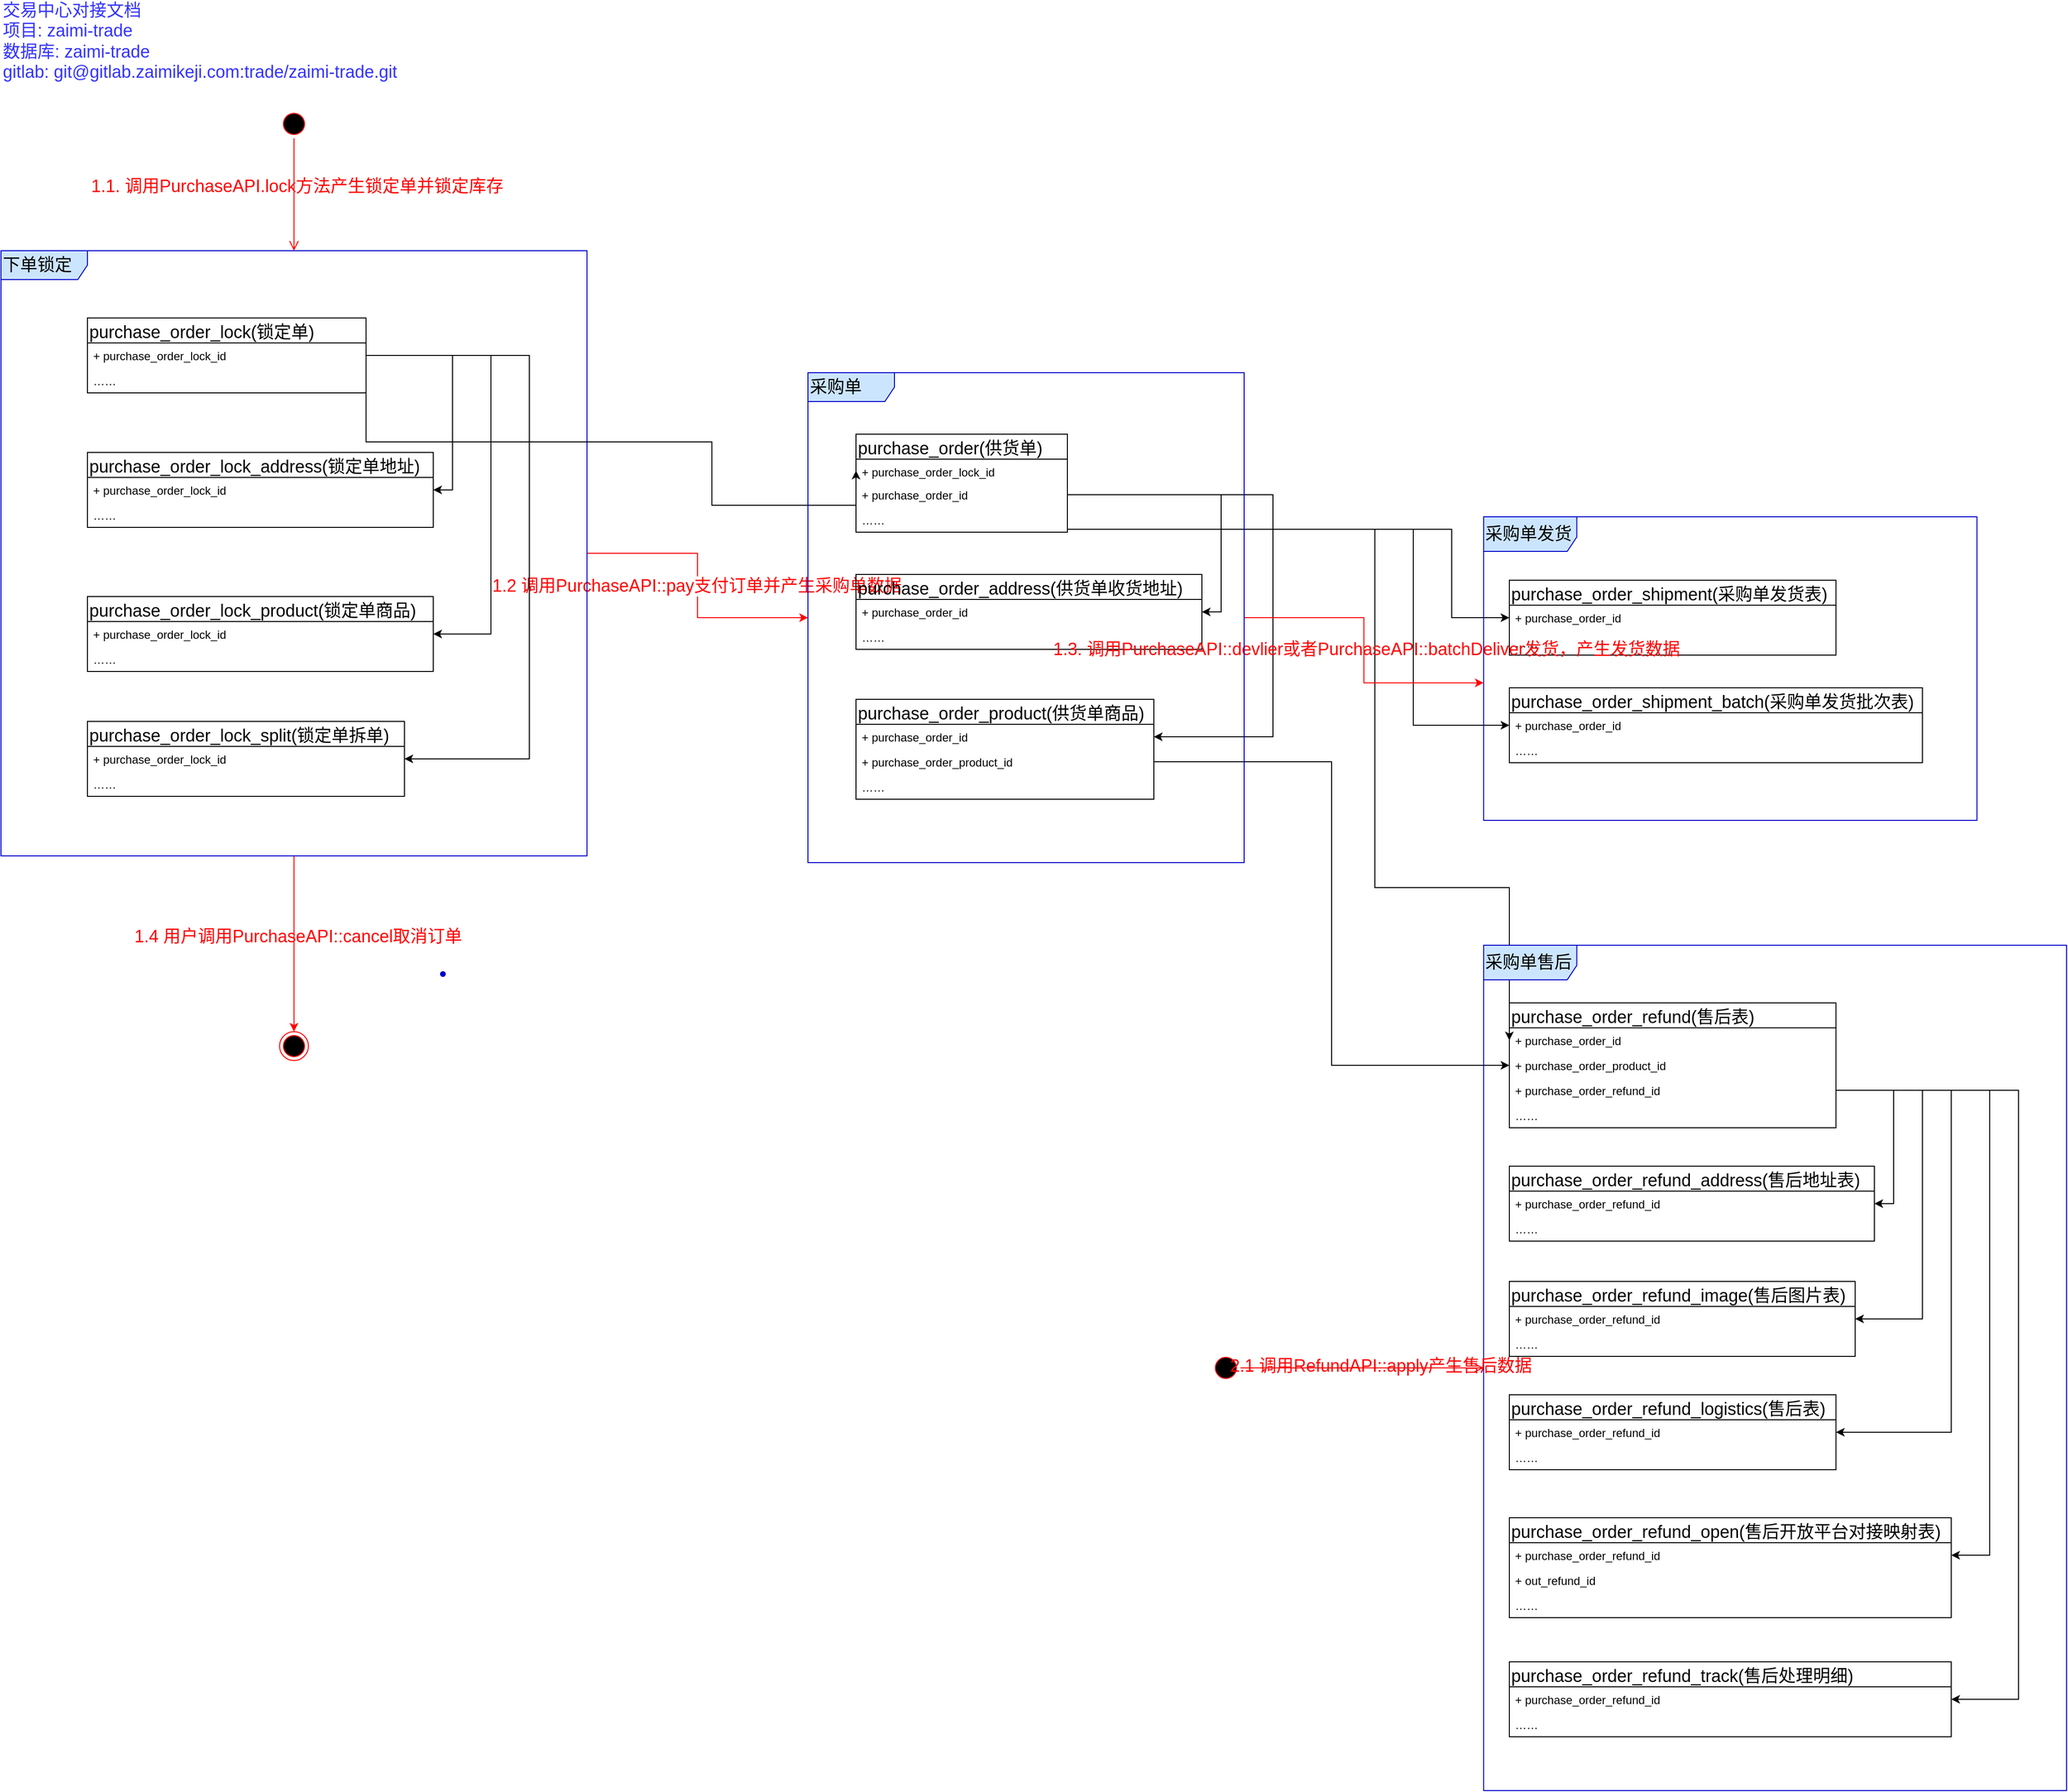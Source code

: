<mxfile version="14.6.6" type="github">
  <diagram id="8cNXlBiLXLBAkxZQb8D8" name="Page-1">
    <mxGraphModel dx="1422" dy="1931" grid="1" gridSize="10" guides="1" tooltips="1" connect="1" arrows="1" fold="1" page="1" pageScale="1" pageWidth="827" pageHeight="1169" math="0" shadow="0">
      <root>
        <mxCell id="0" />
        <mxCell id="1" parent="0" />
        <mxCell id="ihgOOm5gKKsvJmpZFbWJ-138" value="" style="edgeStyle=orthogonalEdgeStyle;rounded=0;orthogonalLoop=1;jettySize=auto;html=1;fontSize=18;fontColor=#FF0000;entryX=0.5;entryY=0;entryDx=0;entryDy=0;strokeColor=#FF0000;" edge="1" parent="1" source="ihgOOm5gKKsvJmpZFbWJ-119" target="ihgOOm5gKKsvJmpZFbWJ-135">
          <mxGeometry relative="1" as="geometry" />
        </mxCell>
        <mxCell id="ihgOOm5gKKsvJmpZFbWJ-139" value="1.4 用户调用PurchaseAPI::cancel取消订单" style="edgeLabel;html=1;align=center;verticalAlign=middle;resizable=0;points=[];fontSize=18;fontColor=#FF0000;labelBackgroundColor=none;" vertex="1" connectable="0" parent="ihgOOm5gKKsvJmpZFbWJ-138">
          <mxGeometry x="-0.09" y="3" relative="1" as="geometry">
            <mxPoint x="1" as="offset" />
          </mxGeometry>
        </mxCell>
        <mxCell id="ihgOOm5gKKsvJmpZFbWJ-148" style="edgeStyle=orthogonalEdgeStyle;rounded=0;orthogonalLoop=1;jettySize=auto;html=1;fontSize=18;fontColor=#FF0000;strokeColor=#FF0000;" edge="1" parent="1" source="ihgOOm5gKKsvJmpZFbWJ-119" target="ihgOOm5gKKsvJmpZFbWJ-120">
          <mxGeometry relative="1" as="geometry" />
        </mxCell>
        <mxCell id="ihgOOm5gKKsvJmpZFbWJ-149" value="1.2 调用PurchaseAPI::pay支付订单并产生采购单数据" style="edgeLabel;html=1;align=center;verticalAlign=middle;resizable=0;points=[];fontSize=18;fontColor=#FF0000;" vertex="1" connectable="0" parent="ihgOOm5gKKsvJmpZFbWJ-148">
          <mxGeometry x="0.062" y="-1" relative="1" as="geometry">
            <mxPoint y="-9" as="offset" />
          </mxGeometry>
        </mxCell>
        <mxCell id="ihgOOm5gKKsvJmpZFbWJ-119" value="下单锁定" style="shape=umlFrame;whiteSpace=wrap;html=1;fontSize=18;align=left;strokeColor=#0000CC;width=90;height=30;fillColor=#CCE5FF;" vertex="1" parent="1">
          <mxGeometry x="60" y="-803" width="610" height="630" as="geometry" />
        </mxCell>
        <mxCell id="86TAuo0AVCAtvqethzrD-2" value="交易中心对接文档&lt;br&gt;项目: zaimi-trade&lt;br&gt;数据库: zaimi-trade&lt;br&gt;gitlab:&amp;nbsp;git@gitlab.zaimikeji.com:trade/zaimi-trade.git&lt;br&gt;&lt;div&gt;&lt;br&gt;&lt;/div&gt;" style="text;html=1;strokeColor=none;fillColor=none;align=left;verticalAlign=middle;whiteSpace=wrap;rounded=0;fontSize=18;fontColor=#3333FF;" parent="1" vertex="1">
          <mxGeometry x="60" y="-1020" width="560" height="20" as="geometry" />
        </mxCell>
        <mxCell id="86TAuo0AVCAtvqethzrD-15" value="purchase_order(供货单)" style="swimlane;fontStyle=0;childLayout=stackLayout;horizontal=1;startSize=26;fillColor=none;horizontalStack=0;resizeParent=1;resizeParentMax=0;resizeLast=0;collapsible=1;marginBottom=0;fontSize=18;fontColor=#000000;align=left;" parent="1" vertex="1">
          <mxGeometry x="950" y="-612" width="220" height="102" as="geometry" />
        </mxCell>
        <mxCell id="86TAuo0AVCAtvqethzrD-16" value="+ purchase_order_lock_id" style="text;strokeColor=none;fillColor=none;align=left;verticalAlign=top;spacingLeft=4;spacingRight=4;overflow=hidden;rotatable=0;points=[[0,0.5],[1,0.5]];portConstraint=eastwest;" parent="86TAuo0AVCAtvqethzrD-15" vertex="1">
          <mxGeometry y="26" width="220" height="24" as="geometry" />
        </mxCell>
        <mxCell id="86TAuo0AVCAtvqethzrD-17" value="+ purchase_order_id" style="text;strokeColor=none;fillColor=none;align=left;verticalAlign=top;spacingLeft=4;spacingRight=4;overflow=hidden;rotatable=0;points=[[0,0.5],[1,0.5]];portConstraint=eastwest;" parent="86TAuo0AVCAtvqethzrD-15" vertex="1">
          <mxGeometry y="50" width="220" height="26" as="geometry" />
        </mxCell>
        <mxCell id="86TAuo0AVCAtvqethzrD-18" value="……" style="text;strokeColor=none;fillColor=none;align=left;verticalAlign=top;spacingLeft=4;spacingRight=4;overflow=hidden;rotatable=0;points=[[0,0.5],[1,0.5]];portConstraint=eastwest;" parent="86TAuo0AVCAtvqethzrD-15" vertex="1">
          <mxGeometry y="76" width="220" height="26" as="geometry" />
        </mxCell>
        <mxCell id="86TAuo0AVCAtvqethzrD-19" value="purchase_order_lock_address(锁定单地址)" style="swimlane;fontStyle=0;childLayout=stackLayout;horizontal=1;startSize=26;fillColor=none;horizontalStack=0;resizeParent=1;resizeParentMax=0;resizeLast=0;collapsible=1;marginBottom=0;fontSize=18;fontColor=#000000;align=left;" parent="1" vertex="1">
          <mxGeometry x="150" y="-593" width="360" height="78" as="geometry" />
        </mxCell>
        <mxCell id="86TAuo0AVCAtvqethzrD-20" value="+ purchase_order_lock_id" style="text;strokeColor=none;fillColor=none;align=left;verticalAlign=top;spacingLeft=4;spacingRight=4;overflow=hidden;rotatable=0;points=[[0,0.5],[1,0.5]];portConstraint=eastwest;" parent="86TAuo0AVCAtvqethzrD-19" vertex="1">
          <mxGeometry y="26" width="360" height="26" as="geometry" />
        </mxCell>
        <mxCell id="86TAuo0AVCAtvqethzrD-61" value="……" style="text;strokeColor=none;fillColor=none;align=left;verticalAlign=top;spacingLeft=4;spacingRight=4;overflow=hidden;rotatable=0;points=[[0,0.5],[1,0.5]];portConstraint=eastwest;" parent="86TAuo0AVCAtvqethzrD-19" vertex="1">
          <mxGeometry y="52" width="360" height="26" as="geometry" />
        </mxCell>
        <mxCell id="86TAuo0AVCAtvqethzrD-23" value="purchase_order_lock_split(锁定单拆单)" style="swimlane;fontStyle=0;childLayout=stackLayout;horizontal=1;startSize=26;fillColor=none;horizontalStack=0;resizeParent=1;resizeParentMax=0;resizeLast=0;collapsible=1;marginBottom=0;fontSize=18;fontColor=#000000;align=left;" parent="1" vertex="1">
          <mxGeometry x="150" y="-313" width="330" height="78" as="geometry" />
        </mxCell>
        <mxCell id="86TAuo0AVCAtvqethzrD-24" value="+ purchase_order_lock_id" style="text;strokeColor=none;fillColor=none;align=left;verticalAlign=top;spacingLeft=4;spacingRight=4;overflow=hidden;rotatable=0;points=[[0,0.5],[1,0.5]];portConstraint=eastwest;" parent="86TAuo0AVCAtvqethzrD-23" vertex="1">
          <mxGeometry y="26" width="330" height="26" as="geometry" />
        </mxCell>
        <mxCell id="ihgOOm5gKKsvJmpZFbWJ-3" value="……" style="text;strokeColor=none;fillColor=none;align=left;verticalAlign=top;spacingLeft=4;spacingRight=4;overflow=hidden;rotatable=0;points=[[0,0.5],[1,0.5]];portConstraint=eastwest;" vertex="1" parent="86TAuo0AVCAtvqethzrD-23">
          <mxGeometry y="52" width="330" height="26" as="geometry" />
        </mxCell>
        <mxCell id="86TAuo0AVCAtvqethzrD-27" value="purchase_order_address(供货单收货地址)" style="swimlane;fontStyle=0;childLayout=stackLayout;horizontal=1;startSize=26;fillColor=none;horizontalStack=0;resizeParent=1;resizeParentMax=0;resizeLast=0;collapsible=1;marginBottom=0;fontSize=18;fontColor=#000000;align=left;" parent="1" vertex="1">
          <mxGeometry x="950" y="-466" width="360" height="78" as="geometry" />
        </mxCell>
        <mxCell id="86TAuo0AVCAtvqethzrD-28" value="+ purchase_order_id" style="text;strokeColor=none;fillColor=none;align=left;verticalAlign=top;spacingLeft=4;spacingRight=4;overflow=hidden;rotatable=0;points=[[0,0.5],[1,0.5]];portConstraint=eastwest;" parent="86TAuo0AVCAtvqethzrD-27" vertex="1">
          <mxGeometry y="26" width="360" height="26" as="geometry" />
        </mxCell>
        <mxCell id="86TAuo0AVCAtvqethzrD-29" value="……" style="text;strokeColor=none;fillColor=none;align=left;verticalAlign=top;spacingLeft=4;spacingRight=4;overflow=hidden;rotatable=0;points=[[0,0.5],[1,0.5]];portConstraint=eastwest;" parent="86TAuo0AVCAtvqethzrD-27" vertex="1">
          <mxGeometry y="52" width="360" height="26" as="geometry" />
        </mxCell>
        <mxCell id="86TAuo0AVCAtvqethzrD-35" value="purchase_order_product(供货单商品)" style="swimlane;fontStyle=0;childLayout=stackLayout;horizontal=1;startSize=26;fillColor=none;horizontalStack=0;resizeParent=1;resizeParentMax=0;resizeLast=0;collapsible=1;marginBottom=0;fontSize=18;fontColor=#000000;align=left;" parent="1" vertex="1">
          <mxGeometry x="950" y="-336" width="310" height="104" as="geometry" />
        </mxCell>
        <mxCell id="86TAuo0AVCAtvqethzrD-36" value="+ purchase_order_id" style="text;strokeColor=none;fillColor=none;align=left;verticalAlign=top;spacingLeft=4;spacingRight=4;overflow=hidden;rotatable=0;points=[[0,0.5],[1,0.5]];portConstraint=eastwest;" parent="86TAuo0AVCAtvqethzrD-35" vertex="1">
          <mxGeometry y="26" width="310" height="26" as="geometry" />
        </mxCell>
        <mxCell id="ihgOOm5gKKsvJmpZFbWJ-5" value="+ purchase_order_product_id" style="text;strokeColor=none;fillColor=none;align=left;verticalAlign=top;spacingLeft=4;spacingRight=4;overflow=hidden;rotatable=0;points=[[0,0.5],[1,0.5]];portConstraint=eastwest;" vertex="1" parent="86TAuo0AVCAtvqethzrD-35">
          <mxGeometry y="52" width="310" height="26" as="geometry" />
        </mxCell>
        <mxCell id="ihgOOm5gKKsvJmpZFbWJ-4" value="……" style="text;strokeColor=none;fillColor=none;align=left;verticalAlign=top;spacingLeft=4;spacingRight=4;overflow=hidden;rotatable=0;points=[[0,0.5],[1,0.5]];portConstraint=eastwest;" vertex="1" parent="86TAuo0AVCAtvqethzrD-35">
          <mxGeometry y="78" width="310" height="26" as="geometry" />
        </mxCell>
        <mxCell id="86TAuo0AVCAtvqethzrD-39" value="purchase_order_lock(锁定单)" style="swimlane;fontStyle=0;childLayout=stackLayout;horizontal=1;startSize=26;fillColor=none;horizontalStack=0;resizeParent=1;resizeParentMax=0;resizeLast=0;collapsible=1;marginBottom=0;fontSize=18;fontColor=#000000;align=left;" parent="1" vertex="1">
          <mxGeometry x="150" y="-733" width="290" height="78" as="geometry" />
        </mxCell>
        <mxCell id="86TAuo0AVCAtvqethzrD-40" value="+ purchase_order_lock_id" style="text;strokeColor=none;fillColor=none;align=left;verticalAlign=top;spacingLeft=4;spacingRight=4;overflow=hidden;rotatable=0;points=[[0,0.5],[1,0.5]];portConstraint=eastwest;" parent="86TAuo0AVCAtvqethzrD-39" vertex="1">
          <mxGeometry y="26" width="290" height="26" as="geometry" />
        </mxCell>
        <mxCell id="86TAuo0AVCAtvqethzrD-59" value="……" style="text;strokeColor=none;fillColor=none;align=left;verticalAlign=top;spacingLeft=4;spacingRight=4;overflow=hidden;rotatable=0;points=[[0,0.5],[1,0.5]];portConstraint=eastwest;" parent="86TAuo0AVCAtvqethzrD-39" vertex="1">
          <mxGeometry y="52" width="290" height="26" as="geometry" />
        </mxCell>
        <mxCell id="86TAuo0AVCAtvqethzrD-43" value="purchase_order_lock_product(锁定单商品)" style="swimlane;fontStyle=0;childLayout=stackLayout;horizontal=1;startSize=26;fillColor=none;horizontalStack=0;resizeParent=1;resizeParentMax=0;resizeLast=0;collapsible=1;marginBottom=0;fontSize=18;fontColor=#000000;align=left;" parent="1" vertex="1">
          <mxGeometry x="150" y="-443" width="360" height="78" as="geometry" />
        </mxCell>
        <mxCell id="86TAuo0AVCAtvqethzrD-44" value="+ purchase_order_lock_id" style="text;strokeColor=none;fillColor=none;align=left;verticalAlign=top;spacingLeft=4;spacingRight=4;overflow=hidden;rotatable=0;points=[[0,0.5],[1,0.5]];portConstraint=eastwest;" parent="86TAuo0AVCAtvqethzrD-43" vertex="1">
          <mxGeometry y="26" width="360" height="26" as="geometry" />
        </mxCell>
        <mxCell id="ihgOOm5gKKsvJmpZFbWJ-1" value="……" style="text;strokeColor=none;fillColor=none;align=left;verticalAlign=top;spacingLeft=4;spacingRight=4;overflow=hidden;rotatable=0;points=[[0,0.5],[1,0.5]];portConstraint=eastwest;" vertex="1" parent="86TAuo0AVCAtvqethzrD-43">
          <mxGeometry y="52" width="360" height="26" as="geometry" />
        </mxCell>
        <mxCell id="86TAuo0AVCAtvqethzrD-47" value="purchase_order_shipment_batch(采购单发货批次表)" style="swimlane;fontStyle=0;childLayout=stackLayout;horizontal=1;startSize=26;fillColor=none;horizontalStack=0;resizeParent=1;resizeParentMax=0;resizeLast=0;collapsible=1;marginBottom=0;fontSize=18;fontColor=#000000;align=left;" parent="1" vertex="1">
          <mxGeometry x="1630" y="-348" width="430" height="78" as="geometry" />
        </mxCell>
        <mxCell id="86TAuo0AVCAtvqethzrD-48" value="+ purchase_order_id" style="text;strokeColor=none;fillColor=none;align=left;verticalAlign=top;spacingLeft=4;spacingRight=4;overflow=hidden;rotatable=0;points=[[0,0.5],[1,0.5]];portConstraint=eastwest;" parent="86TAuo0AVCAtvqethzrD-47" vertex="1">
          <mxGeometry y="26" width="430" height="26" as="geometry" />
        </mxCell>
        <mxCell id="86TAuo0AVCAtvqethzrD-50" value="……" style="text;strokeColor=none;fillColor=none;align=left;verticalAlign=top;spacingLeft=4;spacingRight=4;overflow=hidden;rotatable=0;points=[[0,0.5],[1,0.5]];portConstraint=eastwest;" parent="86TAuo0AVCAtvqethzrD-47" vertex="1">
          <mxGeometry y="52" width="430" height="26" as="geometry" />
        </mxCell>
        <mxCell id="86TAuo0AVCAtvqethzrD-51" value="purchase_order_shipment(采购单发货表)" style="swimlane;fontStyle=0;childLayout=stackLayout;horizontal=1;startSize=26;fillColor=none;horizontalStack=0;resizeParent=1;resizeParentMax=0;resizeLast=0;collapsible=1;marginBottom=0;fontSize=18;fontColor=#000000;align=left;" parent="1" vertex="1">
          <mxGeometry x="1630" y="-460" width="340" height="78" as="geometry" />
        </mxCell>
        <mxCell id="86TAuo0AVCAtvqethzrD-52" value="+ purchase_order_id" style="text;strokeColor=none;fillColor=none;align=left;verticalAlign=top;spacingLeft=4;spacingRight=4;overflow=hidden;rotatable=0;points=[[0,0.5],[1,0.5]];portConstraint=eastwest;" parent="86TAuo0AVCAtvqethzrD-51" vertex="1">
          <mxGeometry y="26" width="340" height="26" as="geometry" />
        </mxCell>
        <mxCell id="ihgOOm5gKKsvJmpZFbWJ-6" value="……" style="text;strokeColor=none;fillColor=none;align=left;verticalAlign=top;spacingLeft=4;spacingRight=4;overflow=hidden;rotatable=0;points=[[0,0.5],[1,0.5]];portConstraint=eastwest;" vertex="1" parent="86TAuo0AVCAtvqethzrD-51">
          <mxGeometry y="52" width="340" height="26" as="geometry" />
        </mxCell>
        <mxCell id="ihgOOm5gKKsvJmpZFbWJ-11" value="purchase_order_refund(售后表)" style="swimlane;fontStyle=0;childLayout=stackLayout;horizontal=1;startSize=26;fillColor=none;horizontalStack=0;resizeParent=1;resizeParentMax=0;resizeLast=0;collapsible=1;marginBottom=0;fontSize=18;align=left;" vertex="1" parent="1">
          <mxGeometry x="1630" y="-20" width="340" height="130" as="geometry" />
        </mxCell>
        <mxCell id="ihgOOm5gKKsvJmpZFbWJ-12" value="+ purchase_order_id" style="text;strokeColor=none;fillColor=none;align=left;verticalAlign=top;spacingLeft=4;spacingRight=4;overflow=hidden;rotatable=0;points=[[0,0.5],[1,0.5]];portConstraint=eastwest;" vertex="1" parent="ihgOOm5gKKsvJmpZFbWJ-11">
          <mxGeometry y="26" width="340" height="26" as="geometry" />
        </mxCell>
        <mxCell id="ihgOOm5gKKsvJmpZFbWJ-13" value="+ purchase_order_product_id" style="text;strokeColor=none;fillColor=none;align=left;verticalAlign=top;spacingLeft=4;spacingRight=4;overflow=hidden;rotatable=0;points=[[0,0.5],[1,0.5]];portConstraint=eastwest;" vertex="1" parent="ihgOOm5gKKsvJmpZFbWJ-11">
          <mxGeometry y="52" width="340" height="26" as="geometry" />
        </mxCell>
        <mxCell id="ihgOOm5gKKsvJmpZFbWJ-71" value="+ purchase_order_refund_id" style="text;strokeColor=none;fillColor=none;align=left;verticalAlign=top;spacingLeft=4;spacingRight=4;overflow=hidden;rotatable=0;points=[[0,0.5],[1,0.5]];portConstraint=eastwest;" vertex="1" parent="ihgOOm5gKKsvJmpZFbWJ-11">
          <mxGeometry y="78" width="340" height="26" as="geometry" />
        </mxCell>
        <mxCell id="ihgOOm5gKKsvJmpZFbWJ-72" value="……" style="text;strokeColor=none;fillColor=none;align=left;verticalAlign=top;spacingLeft=4;spacingRight=4;overflow=hidden;rotatable=0;points=[[0,0.5],[1,0.5]];portConstraint=eastwest;" vertex="1" parent="ihgOOm5gKKsvJmpZFbWJ-11">
          <mxGeometry y="104" width="340" height="26" as="geometry" />
        </mxCell>
        <mxCell id="ihgOOm5gKKsvJmpZFbWJ-73" value="purchase_order_refund_address(售后地址表)" style="swimlane;fontStyle=0;childLayout=stackLayout;horizontal=1;startSize=26;fillColor=none;horizontalStack=0;resizeParent=1;resizeParentMax=0;resizeLast=0;collapsible=1;marginBottom=0;fontSize=18;align=left;" vertex="1" parent="1">
          <mxGeometry x="1630" y="150" width="380" height="78" as="geometry" />
        </mxCell>
        <mxCell id="ihgOOm5gKKsvJmpZFbWJ-76" value="+ purchase_order_refund_id" style="text;strokeColor=none;fillColor=none;align=left;verticalAlign=top;spacingLeft=4;spacingRight=4;overflow=hidden;rotatable=0;points=[[0,0.5],[1,0.5]];portConstraint=eastwest;" vertex="1" parent="ihgOOm5gKKsvJmpZFbWJ-73">
          <mxGeometry y="26" width="380" height="26" as="geometry" />
        </mxCell>
        <mxCell id="ihgOOm5gKKsvJmpZFbWJ-77" value="……" style="text;strokeColor=none;fillColor=none;align=left;verticalAlign=top;spacingLeft=4;spacingRight=4;overflow=hidden;rotatable=0;points=[[0,0.5],[1,0.5]];portConstraint=eastwest;" vertex="1" parent="ihgOOm5gKKsvJmpZFbWJ-73">
          <mxGeometry y="52" width="380" height="26" as="geometry" />
        </mxCell>
        <mxCell id="ihgOOm5gKKsvJmpZFbWJ-78" value="purchase_order_refund_image(售后图片表)" style="swimlane;fontStyle=0;childLayout=stackLayout;horizontal=1;startSize=26;fillColor=none;horizontalStack=0;resizeParent=1;resizeParentMax=0;resizeLast=0;collapsible=1;marginBottom=0;fontSize=18;align=left;" vertex="1" parent="1">
          <mxGeometry x="1630" y="270" width="360" height="78" as="geometry" />
        </mxCell>
        <mxCell id="ihgOOm5gKKsvJmpZFbWJ-79" value="+ purchase_order_refund_id" style="text;strokeColor=none;fillColor=none;align=left;verticalAlign=top;spacingLeft=4;spacingRight=4;overflow=hidden;rotatable=0;points=[[0,0.5],[1,0.5]];portConstraint=eastwest;" vertex="1" parent="ihgOOm5gKKsvJmpZFbWJ-78">
          <mxGeometry y="26" width="360" height="26" as="geometry" />
        </mxCell>
        <mxCell id="ihgOOm5gKKsvJmpZFbWJ-82" value="……" style="text;strokeColor=none;fillColor=none;align=left;verticalAlign=top;spacingLeft=4;spacingRight=4;overflow=hidden;rotatable=0;points=[[0,0.5],[1,0.5]];portConstraint=eastwest;" vertex="1" parent="ihgOOm5gKKsvJmpZFbWJ-78">
          <mxGeometry y="52" width="360" height="26" as="geometry" />
        </mxCell>
        <mxCell id="ihgOOm5gKKsvJmpZFbWJ-83" value="purchase_order_refund_logistics(售后表)" style="swimlane;fontStyle=0;childLayout=stackLayout;horizontal=1;startSize=26;fillColor=none;horizontalStack=0;resizeParent=1;resizeParentMax=0;resizeLast=0;collapsible=1;marginBottom=0;fontSize=18;align=left;" vertex="1" parent="1">
          <mxGeometry x="1630" y="388" width="340" height="78" as="geometry" />
        </mxCell>
        <mxCell id="ihgOOm5gKKsvJmpZFbWJ-86" value="+ purchase_order_refund_id" style="text;strokeColor=none;fillColor=none;align=left;verticalAlign=top;spacingLeft=4;spacingRight=4;overflow=hidden;rotatable=0;points=[[0,0.5],[1,0.5]];portConstraint=eastwest;" vertex="1" parent="ihgOOm5gKKsvJmpZFbWJ-83">
          <mxGeometry y="26" width="340" height="26" as="geometry" />
        </mxCell>
        <mxCell id="ihgOOm5gKKsvJmpZFbWJ-87" value="……" style="text;strokeColor=none;fillColor=none;align=left;verticalAlign=top;spacingLeft=4;spacingRight=4;overflow=hidden;rotatable=0;points=[[0,0.5],[1,0.5]];portConstraint=eastwest;" vertex="1" parent="ihgOOm5gKKsvJmpZFbWJ-83">
          <mxGeometry y="52" width="340" height="26" as="geometry" />
        </mxCell>
        <mxCell id="ihgOOm5gKKsvJmpZFbWJ-88" value="purchase_order_refund_open(售后开放平台对接映射表)" style="swimlane;fontStyle=0;childLayout=stackLayout;horizontal=1;startSize=26;fillColor=none;horizontalStack=0;resizeParent=1;resizeParentMax=0;resizeLast=0;collapsible=1;marginBottom=0;fontSize=18;align=left;" vertex="1" parent="1">
          <mxGeometry x="1630" y="516" width="460" height="104" as="geometry" />
        </mxCell>
        <mxCell id="ihgOOm5gKKsvJmpZFbWJ-91" value="+ purchase_order_refund_id" style="text;strokeColor=none;fillColor=none;align=left;verticalAlign=top;spacingLeft=4;spacingRight=4;overflow=hidden;rotatable=0;points=[[0,0.5],[1,0.5]];portConstraint=eastwest;" vertex="1" parent="ihgOOm5gKKsvJmpZFbWJ-88">
          <mxGeometry y="26" width="460" height="26" as="geometry" />
        </mxCell>
        <mxCell id="ihgOOm5gKKsvJmpZFbWJ-93" value="+ out_refund_id" style="text;strokeColor=none;fillColor=none;align=left;verticalAlign=top;spacingLeft=4;spacingRight=4;overflow=hidden;rotatable=0;points=[[0,0.5],[1,0.5]];portConstraint=eastwest;" vertex="1" parent="ihgOOm5gKKsvJmpZFbWJ-88">
          <mxGeometry y="52" width="460" height="26" as="geometry" />
        </mxCell>
        <mxCell id="ihgOOm5gKKsvJmpZFbWJ-92" value="……" style="text;strokeColor=none;fillColor=none;align=left;verticalAlign=top;spacingLeft=4;spacingRight=4;overflow=hidden;rotatable=0;points=[[0,0.5],[1,0.5]];portConstraint=eastwest;" vertex="1" parent="ihgOOm5gKKsvJmpZFbWJ-88">
          <mxGeometry y="78" width="460" height="26" as="geometry" />
        </mxCell>
        <mxCell id="ihgOOm5gKKsvJmpZFbWJ-94" value="purchase_order_refund_track(售后处理明细)" style="swimlane;fontStyle=0;childLayout=stackLayout;horizontal=1;startSize=26;fillColor=none;horizontalStack=0;resizeParent=1;resizeParentMax=0;resizeLast=0;collapsible=1;marginBottom=0;fontSize=18;align=left;" vertex="1" parent="1">
          <mxGeometry x="1630" y="666" width="460" height="78" as="geometry" />
        </mxCell>
        <mxCell id="ihgOOm5gKKsvJmpZFbWJ-95" value="+ purchase_order_refund_id" style="text;strokeColor=none;fillColor=none;align=left;verticalAlign=top;spacingLeft=4;spacingRight=4;overflow=hidden;rotatable=0;points=[[0,0.5],[1,0.5]];portConstraint=eastwest;" vertex="1" parent="ihgOOm5gKKsvJmpZFbWJ-94">
          <mxGeometry y="26" width="460" height="26" as="geometry" />
        </mxCell>
        <mxCell id="ihgOOm5gKKsvJmpZFbWJ-97" value="……" style="text;strokeColor=none;fillColor=none;align=left;verticalAlign=top;spacingLeft=4;spacingRight=4;overflow=hidden;rotatable=0;points=[[0,0.5],[1,0.5]];portConstraint=eastwest;" vertex="1" parent="ihgOOm5gKKsvJmpZFbWJ-94">
          <mxGeometry y="52" width="460" height="26" as="geometry" />
        </mxCell>
        <mxCell id="ihgOOm5gKKsvJmpZFbWJ-99" style="edgeStyle=orthogonalEdgeStyle;rounded=0;orthogonalLoop=1;jettySize=auto;html=1;exitX=1;exitY=0.5;exitDx=0;exitDy=0;entryX=1;entryY=0.5;entryDx=0;entryDy=0;fontSize=18;" edge="1" parent="1" source="86TAuo0AVCAtvqethzrD-40" target="86TAuo0AVCAtvqethzrD-20">
          <mxGeometry relative="1" as="geometry" />
        </mxCell>
        <mxCell id="ihgOOm5gKKsvJmpZFbWJ-100" style="edgeStyle=orthogonalEdgeStyle;rounded=0;orthogonalLoop=1;jettySize=auto;html=1;exitX=1;exitY=0.5;exitDx=0;exitDy=0;entryX=1;entryY=0.5;entryDx=0;entryDy=0;fontSize=18;" edge="1" parent="1" source="86TAuo0AVCAtvqethzrD-40" target="86TAuo0AVCAtvqethzrD-44">
          <mxGeometry relative="1" as="geometry">
            <Array as="points">
              <mxPoint x="570" y="-694" />
              <mxPoint x="570" y="-404" />
            </Array>
          </mxGeometry>
        </mxCell>
        <mxCell id="ihgOOm5gKKsvJmpZFbWJ-101" style="edgeStyle=orthogonalEdgeStyle;rounded=0;orthogonalLoop=1;jettySize=auto;html=1;exitX=1;exitY=0.5;exitDx=0;exitDy=0;entryX=1;entryY=0.5;entryDx=0;entryDy=0;fontSize=18;" edge="1" parent="1" source="86TAuo0AVCAtvqethzrD-40" target="86TAuo0AVCAtvqethzrD-24">
          <mxGeometry relative="1" as="geometry">
            <Array as="points">
              <mxPoint x="610" y="-694" />
              <mxPoint x="610" y="-274" />
            </Array>
          </mxGeometry>
        </mxCell>
        <mxCell id="ihgOOm5gKKsvJmpZFbWJ-103" style="edgeStyle=orthogonalEdgeStyle;rounded=0;orthogonalLoop=1;jettySize=auto;html=1;exitX=1;exitY=0.5;exitDx=0;exitDy=0;entryX=1;entryY=0.5;entryDx=0;entryDy=0;fontSize=18;" edge="1" parent="1" source="86TAuo0AVCAtvqethzrD-17" target="86TAuo0AVCAtvqethzrD-28">
          <mxGeometry relative="1" as="geometry" />
        </mxCell>
        <mxCell id="ihgOOm5gKKsvJmpZFbWJ-107" style="edgeStyle=orthogonalEdgeStyle;rounded=0;orthogonalLoop=1;jettySize=auto;html=1;exitX=1;exitY=0.5;exitDx=0;exitDy=0;entryX=0;entryY=0.5;entryDx=0;entryDy=0;fontSize=18;" edge="1" parent="1" source="86TAuo0AVCAtvqethzrD-40" target="86TAuo0AVCAtvqethzrD-16">
          <mxGeometry relative="1" as="geometry">
            <Array as="points">
              <mxPoint x="800" y="-604" />
              <mxPoint x="800" y="-538" />
            </Array>
          </mxGeometry>
        </mxCell>
        <mxCell id="ihgOOm5gKKsvJmpZFbWJ-108" style="edgeStyle=orthogonalEdgeStyle;rounded=0;orthogonalLoop=1;jettySize=auto;html=1;exitX=1;exitY=0.5;exitDx=0;exitDy=0;entryX=1;entryY=0.5;entryDx=0;entryDy=0;fontSize=18;" edge="1" parent="1" source="86TAuo0AVCAtvqethzrD-17" target="86TAuo0AVCAtvqethzrD-36">
          <mxGeometry relative="1" as="geometry">
            <Array as="points">
              <mxPoint x="1384" y="-549" />
              <mxPoint x="1384" y="-297" />
            </Array>
          </mxGeometry>
        </mxCell>
        <mxCell id="ihgOOm5gKKsvJmpZFbWJ-109" style="edgeStyle=orthogonalEdgeStyle;rounded=0;orthogonalLoop=1;jettySize=auto;html=1;exitX=1;exitY=0.5;exitDx=0;exitDy=0;entryX=0;entryY=0.5;entryDx=0;entryDy=0;fontSize=18;" edge="1" parent="1" source="ihgOOm5gKKsvJmpZFbWJ-5" target="ihgOOm5gKKsvJmpZFbWJ-13">
          <mxGeometry relative="1" as="geometry" />
        </mxCell>
        <mxCell id="ihgOOm5gKKsvJmpZFbWJ-110" style="edgeStyle=orthogonalEdgeStyle;rounded=0;orthogonalLoop=1;jettySize=auto;html=1;exitX=1;exitY=0.5;exitDx=0;exitDy=0;entryX=1;entryY=0.5;entryDx=0;entryDy=0;fontSize=18;" edge="1" parent="1" source="ihgOOm5gKKsvJmpZFbWJ-71" target="ihgOOm5gKKsvJmpZFbWJ-76">
          <mxGeometry relative="1" as="geometry" />
        </mxCell>
        <mxCell id="ihgOOm5gKKsvJmpZFbWJ-111" style="edgeStyle=orthogonalEdgeStyle;rounded=0;orthogonalLoop=1;jettySize=auto;html=1;exitX=1;exitY=0.5;exitDx=0;exitDy=0;entryX=1;entryY=0.5;entryDx=0;entryDy=0;fontSize=18;" edge="1" parent="1" source="ihgOOm5gKKsvJmpZFbWJ-71" target="ihgOOm5gKKsvJmpZFbWJ-79">
          <mxGeometry relative="1" as="geometry">
            <Array as="points">
              <mxPoint x="2060" y="71" />
              <mxPoint x="2060" y="309" />
            </Array>
          </mxGeometry>
        </mxCell>
        <mxCell id="ihgOOm5gKKsvJmpZFbWJ-112" style="edgeStyle=orthogonalEdgeStyle;rounded=0;orthogonalLoop=1;jettySize=auto;html=1;exitX=1;exitY=0.5;exitDx=0;exitDy=0;entryX=1;entryY=0.5;entryDx=0;entryDy=0;fontSize=18;" edge="1" parent="1" source="ihgOOm5gKKsvJmpZFbWJ-71" target="ihgOOm5gKKsvJmpZFbWJ-86">
          <mxGeometry relative="1" as="geometry">
            <Array as="points">
              <mxPoint x="2090" y="71" />
              <mxPoint x="2090" y="427" />
            </Array>
          </mxGeometry>
        </mxCell>
        <mxCell id="ihgOOm5gKKsvJmpZFbWJ-113" style="edgeStyle=orthogonalEdgeStyle;rounded=0;orthogonalLoop=1;jettySize=auto;html=1;exitX=1;exitY=0.5;exitDx=0;exitDy=0;entryX=1;entryY=0.5;entryDx=0;entryDy=0;fontSize=18;" edge="1" parent="1" source="ihgOOm5gKKsvJmpZFbWJ-71" target="ihgOOm5gKKsvJmpZFbWJ-91">
          <mxGeometry relative="1" as="geometry">
            <Array as="points">
              <mxPoint x="2130" y="71" />
              <mxPoint x="2130" y="555" />
            </Array>
          </mxGeometry>
        </mxCell>
        <mxCell id="ihgOOm5gKKsvJmpZFbWJ-114" style="edgeStyle=orthogonalEdgeStyle;rounded=0;orthogonalLoop=1;jettySize=auto;html=1;exitX=1;exitY=0.5;exitDx=0;exitDy=0;entryX=1;entryY=0.5;entryDx=0;entryDy=0;fontSize=18;" edge="1" parent="1" source="ihgOOm5gKKsvJmpZFbWJ-71" target="ihgOOm5gKKsvJmpZFbWJ-95">
          <mxGeometry relative="1" as="geometry">
            <Array as="points">
              <mxPoint x="2160" y="71" />
              <mxPoint x="2160" y="705" />
            </Array>
          </mxGeometry>
        </mxCell>
        <mxCell id="ihgOOm5gKKsvJmpZFbWJ-116" style="edgeStyle=orthogonalEdgeStyle;rounded=0;orthogonalLoop=1;jettySize=auto;html=1;exitX=1;exitY=0.5;exitDx=0;exitDy=0;entryX=0;entryY=0.5;entryDx=0;entryDy=0;fontSize=18;" edge="1" parent="1" source="86TAuo0AVCAtvqethzrD-17" target="ihgOOm5gKKsvJmpZFbWJ-12">
          <mxGeometry relative="1" as="geometry">
            <Array as="points">
              <mxPoint x="1170" y="-513" />
              <mxPoint x="1490" y="-513" />
              <mxPoint x="1490" y="-140" />
              <mxPoint x="1630" y="-140" />
            </Array>
          </mxGeometry>
        </mxCell>
        <mxCell id="ihgOOm5gKKsvJmpZFbWJ-117" style="edgeStyle=orthogonalEdgeStyle;rounded=0;orthogonalLoop=1;jettySize=auto;html=1;exitX=1;exitY=0.5;exitDx=0;exitDy=0;entryX=0;entryY=0.5;entryDx=0;entryDy=0;fontSize=18;" edge="1" parent="1" source="86TAuo0AVCAtvqethzrD-17" target="86TAuo0AVCAtvqethzrD-52">
          <mxGeometry relative="1" as="geometry">
            <Array as="points">
              <mxPoint x="1570" y="-513" />
              <mxPoint x="1570" y="-421" />
            </Array>
          </mxGeometry>
        </mxCell>
        <mxCell id="ihgOOm5gKKsvJmpZFbWJ-118" style="edgeStyle=orthogonalEdgeStyle;rounded=0;orthogonalLoop=1;jettySize=auto;html=1;exitX=1;exitY=0.5;exitDx=0;exitDy=0;entryX=0;entryY=0.5;entryDx=0;entryDy=0;fontSize=18;" edge="1" parent="1" source="86TAuo0AVCAtvqethzrD-17" target="86TAuo0AVCAtvqethzrD-48">
          <mxGeometry relative="1" as="geometry">
            <Array as="points">
              <mxPoint x="1530" y="-513" />
              <mxPoint x="1530" y="-309" />
            </Array>
          </mxGeometry>
        </mxCell>
        <mxCell id="ihgOOm5gKKsvJmpZFbWJ-150" style="edgeStyle=orthogonalEdgeStyle;rounded=0;orthogonalLoop=1;jettySize=auto;html=1;entryX=0;entryY=0.547;entryDx=0;entryDy=0;entryPerimeter=0;fontSize=18;fontColor=#FF0000;strokeColor=#FF0000;" edge="1" parent="1" source="ihgOOm5gKKsvJmpZFbWJ-120" target="ihgOOm5gKKsvJmpZFbWJ-121">
          <mxGeometry relative="1" as="geometry" />
        </mxCell>
        <mxCell id="ihgOOm5gKKsvJmpZFbWJ-151" value="1.3.&amp;nbsp;调用PurchaseAPI::devlier或者PurchaseAPI::batchDeliver发货，产生发货数据" style="edgeLabel;html=1;align=center;verticalAlign=middle;resizable=0;points=[];fontSize=18;fontColor=#FF0000;labelBackgroundColor=none;" vertex="1" connectable="0" parent="ihgOOm5gKKsvJmpZFbWJ-150">
          <mxGeometry x="0.07" y="2" relative="1" as="geometry">
            <mxPoint y="-12" as="offset" />
          </mxGeometry>
        </mxCell>
        <mxCell id="ihgOOm5gKKsvJmpZFbWJ-120" value="采购单" style="shape=umlFrame;whiteSpace=wrap;html=1;fontSize=18;align=left;strokeColor=#0000CC;width=90;height=30;fillColor=#CCE5FF;" vertex="1" parent="1">
          <mxGeometry x="900" y="-676" width="454" height="510" as="geometry" />
        </mxCell>
        <mxCell id="ihgOOm5gKKsvJmpZFbWJ-121" value="采购单发货" style="shape=umlFrame;whiteSpace=wrap;html=1;fontSize=18;align=left;strokeColor=#0000CC;width=97;height=36;fillColor=#CCE5FF;" vertex="1" parent="1">
          <mxGeometry x="1603.25" y="-526" width="513.5" height="316" as="geometry" />
        </mxCell>
        <mxCell id="ihgOOm5gKKsvJmpZFbWJ-123" value="采购单售后" style="shape=umlFrame;whiteSpace=wrap;html=1;fontSize=18;align=left;strokeColor=#0000CC;width=97;height=36;fillColor=#CCE5FF;" vertex="1" parent="1">
          <mxGeometry x="1603.25" y="-80" width="606.75" height="880" as="geometry" />
        </mxCell>
        <mxCell id="ihgOOm5gKKsvJmpZFbWJ-128" value="" style="ellipse;html=1;shape=startState;fillColor=#000000;strokeColor=#ff0000;fontSize=18;align=left;" vertex="1" parent="1">
          <mxGeometry x="350" y="-950" width="30" height="30" as="geometry" />
        </mxCell>
        <mxCell id="ihgOOm5gKKsvJmpZFbWJ-129" value="" style="edgeStyle=orthogonalEdgeStyle;html=1;verticalAlign=bottom;endArrow=open;endSize=8;strokeColor=#ff0000;fontSize=18;" edge="1" source="ihgOOm5gKKsvJmpZFbWJ-128" parent="1" target="ihgOOm5gKKsvJmpZFbWJ-119">
          <mxGeometry relative="1" as="geometry">
            <mxPoint x="535" y="-770" as="targetPoint" />
          </mxGeometry>
        </mxCell>
        <mxCell id="ihgOOm5gKKsvJmpZFbWJ-130" value="1.1. 调用PurchaseAPI.lock方法产生锁定单并锁定库存" style="edgeLabel;html=1;align=center;verticalAlign=middle;resizable=0;points=[];fontSize=18;fontColor=#f00;labelBackgroundColor=none;" vertex="1" connectable="0" parent="ihgOOm5gKKsvJmpZFbWJ-129">
          <mxGeometry x="-0.147" y="3" relative="1" as="geometry">
            <mxPoint as="offset" />
          </mxGeometry>
        </mxCell>
        <mxCell id="ihgOOm5gKKsvJmpZFbWJ-133" value="" style="ellipse;html=1;shape=startState;fillColor=#000000;strokeColor=#ff0000;labelBackgroundColor=none;fontSize=18;fontColor=#FF0000;align=left;" vertex="1" parent="1">
          <mxGeometry x="1320" y="345" width="30" height="30" as="geometry" />
        </mxCell>
        <mxCell id="ihgOOm5gKKsvJmpZFbWJ-134" value="" style="edgeStyle=orthogonalEdgeStyle;html=1;verticalAlign=bottom;endArrow=open;endSize=8;strokeColor=#ff0000;fontSize=18;fontColor=#FF0000;" edge="1" source="ihgOOm5gKKsvJmpZFbWJ-133" parent="1" target="ihgOOm5gKKsvJmpZFbWJ-123">
          <mxGeometry relative="1" as="geometry">
            <mxPoint x="1281" y="140" as="targetPoint" />
          </mxGeometry>
        </mxCell>
        <mxCell id="ihgOOm5gKKsvJmpZFbWJ-152" value="2.1 调用RefundAPI::apply产生售后数据" style="edgeLabel;html=1;align=center;verticalAlign=middle;resizable=0;points=[];fontSize=18;fontColor=#FF0000;labelBackgroundColor=none;" vertex="1" connectable="0" parent="ihgOOm5gKKsvJmpZFbWJ-134">
          <mxGeometry x="0.153" y="2" relative="1" as="geometry">
            <mxPoint as="offset" />
          </mxGeometry>
        </mxCell>
        <mxCell id="ihgOOm5gKKsvJmpZFbWJ-135" value="" style="ellipse;html=1;shape=endState;fillColor=#000000;strokeColor=#ff0000;labelBackgroundColor=none;fontSize=18;fontColor=#FF0000;align=left;" vertex="1" parent="1">
          <mxGeometry x="350" y="10" width="30" height="30" as="geometry" />
        </mxCell>
        <mxCell id="ihgOOm5gKKsvJmpZFbWJ-137" value="" style="shape=waypoint;size=6;pointerEvents=1;points=[];fillColor=#CCE5FF;resizable=0;rotatable=0;perimeter=centerPerimeter;snapToPoint=1;fontSize=18;align=left;strokeColor=#0000CC;" vertex="1" parent="1">
          <mxGeometry x="500" y="-70" width="40" height="40" as="geometry" />
        </mxCell>
      </root>
    </mxGraphModel>
  </diagram>
</mxfile>
